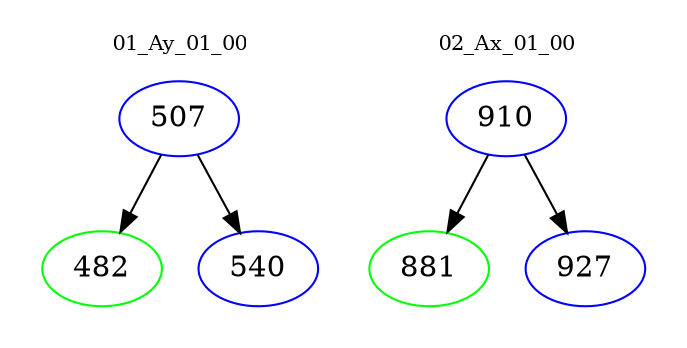 digraph{
subgraph cluster_0 {
color = white
label = "01_Ay_01_00";
fontsize=10;
T0_507 [label="507", color="blue"]
T0_507 -> T0_482 [color="black"]
T0_482 [label="482", color="green"]
T0_507 -> T0_540 [color="black"]
T0_540 [label="540", color="blue"]
}
subgraph cluster_1 {
color = white
label = "02_Ax_01_00";
fontsize=10;
T1_910 [label="910", color="blue"]
T1_910 -> T1_881 [color="black"]
T1_881 [label="881", color="green"]
T1_910 -> T1_927 [color="black"]
T1_927 [label="927", color="blue"]
}
}
